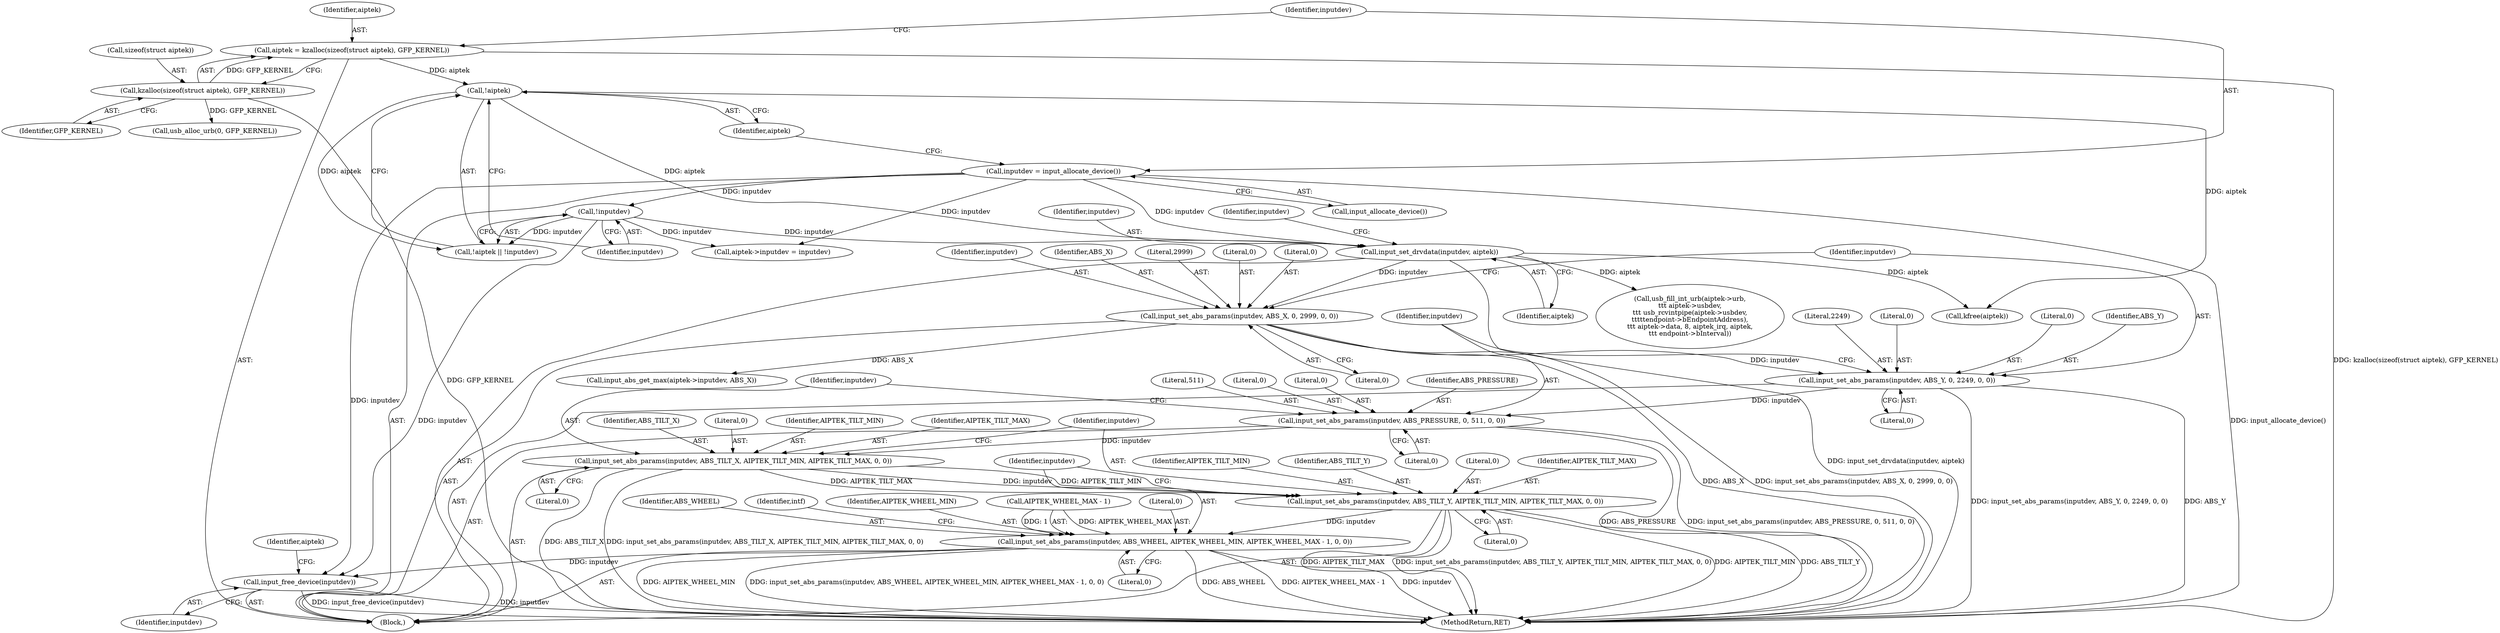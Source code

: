 digraph "0_linux_8e20cf2bce122ce9262d6034ee5d5b76fbb92f96@pointer" {
"1000529" [label="(Call,input_set_abs_params(inputdev, ABS_TILT_X, AIPTEK_TILT_MIN, AIPTEK_TILT_MAX, 0, 0))"];
"1000522" [label="(Call,input_set_abs_params(inputdev, ABS_PRESSURE, 0, 511, 0, 0))"];
"1000515" [label="(Call,input_set_abs_params(inputdev, ABS_Y, 0, 2249, 0, 0))"];
"1000508" [label="(Call,input_set_abs_params(inputdev, ABS_X, 0, 2999, 0, 0))"];
"1000405" [label="(Call,input_set_drvdata(inputdev, aiptek))"];
"1000154" [label="(Call,!inputdev)"];
"1000147" [label="(Call,inputdev = input_allocate_device())"];
"1000152" [label="(Call,!aiptek)"];
"1000141" [label="(Call,aiptek = kzalloc(sizeof(struct aiptek), GFP_KERNEL))"];
"1000143" [label="(Call,kzalloc(sizeof(struct aiptek), GFP_KERNEL))"];
"1000536" [label="(Call,input_set_abs_params(inputdev, ABS_TILT_Y, AIPTEK_TILT_MIN, AIPTEK_TILT_MAX, 0, 0))"];
"1000543" [label="(Call,input_set_abs_params(inputdev, ABS_WHEEL, AIPTEK_WHEEL_MIN, AIPTEK_WHEEL_MAX - 1, 0, 0))"];
"1000773" [label="(Call,input_free_device(inputdev))"];
"1000531" [label="(Identifier,ABS_TILT_X)"];
"1000514" [label="(Literal,0)"];
"1000154" [label="(Call,!inputdev)"];
"1000526" [label="(Literal,511)"];
"1000141" [label="(Call,aiptek = kzalloc(sizeof(struct aiptek), GFP_KERNEL))"];
"1000534" [label="(Literal,0)"];
"1000142" [label="(Identifier,aiptek)"];
"1000510" [label="(Identifier,ABS_X)"];
"1000779" [label="(MethodReturn,RET)"];
"1000516" [label="(Identifier,inputdev)"];
"1000537" [label="(Identifier,inputdev)"];
"1000153" [label="(Identifier,aiptek)"];
"1000539" [label="(Identifier,AIPTEK_TILT_MIN)"];
"1000528" [label="(Literal,0)"];
"1000545" [label="(Identifier,ABS_WHEEL)"];
"1000118" [label="(Block,)"];
"1000405" [label="(Call,input_set_drvdata(inputdev, aiptek))"];
"1000155" [label="(Identifier,inputdev)"];
"1000508" [label="(Call,input_set_abs_params(inputdev, ABS_X, 0, 2999, 0, 0))"];
"1000520" [label="(Literal,0)"];
"1000538" [label="(Identifier,ABS_TILT_Y)"];
"1000527" [label="(Literal,0)"];
"1000151" [label="(Call,!aiptek || !inputdev)"];
"1000558" [label="(Identifier,intf)"];
"1000541" [label="(Literal,0)"];
"1000147" [label="(Call,inputdev = input_allocate_device())"];
"1000525" [label="(Literal,0)"];
"1000512" [label="(Literal,2999)"];
"1000517" [label="(Identifier,ABS_Y)"];
"1000774" [label="(Identifier,inputdev)"];
"1000209" [label="(Call,aiptek->inputdev = inputdev)"];
"1000406" [label="(Identifier,inputdev)"];
"1000522" [label="(Call,input_set_abs_params(inputdev, ABS_PRESSURE, 0, 511, 0, 0))"];
"1000511" [label="(Literal,0)"];
"1000513" [label="(Literal,0)"];
"1000546" [label="(Identifier,AIPTEK_WHEEL_MIN)"];
"1000530" [label="(Identifier,inputdev)"];
"1000407" [label="(Identifier,aiptek)"];
"1000149" [label="(Call,input_allocate_device())"];
"1000532" [label="(Identifier,AIPTEK_TILT_MIN)"];
"1000523" [label="(Identifier,inputdev)"];
"1000193" [label="(Call,usb_alloc_urb(0, GFP_KERNEL))"];
"1000152" [label="(Call,!aiptek)"];
"1000542" [label="(Literal,0)"];
"1000547" [label="(Call,AIPTEK_WHEEL_MAX - 1)"];
"1000776" [label="(Identifier,aiptek)"];
"1000540" [label="(Identifier,AIPTEK_TILT_MAX)"];
"1000524" [label="(Identifier,ABS_PRESSURE)"];
"1000509" [label="(Identifier,inputdev)"];
"1000521" [label="(Literal,0)"];
"1000535" [label="(Literal,0)"];
"1000148" [label="(Identifier,inputdev)"];
"1000544" [label="(Identifier,inputdev)"];
"1000773" [label="(Call,input_free_device(inputdev))"];
"1000664" [label="(Call,input_abs_get_max(aiptek->inputdev, ABS_X))"];
"1000410" [label="(Identifier,inputdev)"];
"1000536" [label="(Call,input_set_abs_params(inputdev, ABS_TILT_Y, AIPTEK_TILT_MIN, AIPTEK_TILT_MAX, 0, 0))"];
"1000146" [label="(Identifier,GFP_KERNEL)"];
"1000599" [label="(Call,usb_fill_int_urb(aiptek->urb,\n\t\t\t aiptek->usbdev,\n\t\t\t usb_rcvintpipe(aiptek->usbdev,\n\t\t\t\t\tendpoint->bEndpointAddress),\n\t\t\t aiptek->data, 8, aiptek_irq, aiptek,\n\t\t\t endpoint->bInterval))"];
"1000143" [label="(Call,kzalloc(sizeof(struct aiptek), GFP_KERNEL))"];
"1000543" [label="(Call,input_set_abs_params(inputdev, ABS_WHEEL, AIPTEK_WHEEL_MIN, AIPTEK_WHEEL_MAX - 1, 0, 0))"];
"1000551" [label="(Literal,0)"];
"1000519" [label="(Literal,2249)"];
"1000515" [label="(Call,input_set_abs_params(inputdev, ABS_Y, 0, 2249, 0, 0))"];
"1000550" [label="(Literal,0)"];
"1000775" [label="(Call,kfree(aiptek))"];
"1000529" [label="(Call,input_set_abs_params(inputdev, ABS_TILT_X, AIPTEK_TILT_MIN, AIPTEK_TILT_MAX, 0, 0))"];
"1000533" [label="(Identifier,AIPTEK_TILT_MAX)"];
"1000518" [label="(Literal,0)"];
"1000144" [label="(Call,sizeof(struct aiptek))"];
"1000529" -> "1000118"  [label="AST: "];
"1000529" -> "1000535"  [label="CFG: "];
"1000530" -> "1000529"  [label="AST: "];
"1000531" -> "1000529"  [label="AST: "];
"1000532" -> "1000529"  [label="AST: "];
"1000533" -> "1000529"  [label="AST: "];
"1000534" -> "1000529"  [label="AST: "];
"1000535" -> "1000529"  [label="AST: "];
"1000537" -> "1000529"  [label="CFG: "];
"1000529" -> "1000779"  [label="DDG: ABS_TILT_X"];
"1000529" -> "1000779"  [label="DDG: input_set_abs_params(inputdev, ABS_TILT_X, AIPTEK_TILT_MIN, AIPTEK_TILT_MAX, 0, 0)"];
"1000522" -> "1000529"  [label="DDG: inputdev"];
"1000529" -> "1000536"  [label="DDG: inputdev"];
"1000529" -> "1000536"  [label="DDG: AIPTEK_TILT_MIN"];
"1000529" -> "1000536"  [label="DDG: AIPTEK_TILT_MAX"];
"1000522" -> "1000118"  [label="AST: "];
"1000522" -> "1000528"  [label="CFG: "];
"1000523" -> "1000522"  [label="AST: "];
"1000524" -> "1000522"  [label="AST: "];
"1000525" -> "1000522"  [label="AST: "];
"1000526" -> "1000522"  [label="AST: "];
"1000527" -> "1000522"  [label="AST: "];
"1000528" -> "1000522"  [label="AST: "];
"1000530" -> "1000522"  [label="CFG: "];
"1000522" -> "1000779"  [label="DDG: ABS_PRESSURE"];
"1000522" -> "1000779"  [label="DDG: input_set_abs_params(inputdev, ABS_PRESSURE, 0, 511, 0, 0)"];
"1000515" -> "1000522"  [label="DDG: inputdev"];
"1000515" -> "1000118"  [label="AST: "];
"1000515" -> "1000521"  [label="CFG: "];
"1000516" -> "1000515"  [label="AST: "];
"1000517" -> "1000515"  [label="AST: "];
"1000518" -> "1000515"  [label="AST: "];
"1000519" -> "1000515"  [label="AST: "];
"1000520" -> "1000515"  [label="AST: "];
"1000521" -> "1000515"  [label="AST: "];
"1000523" -> "1000515"  [label="CFG: "];
"1000515" -> "1000779"  [label="DDG: input_set_abs_params(inputdev, ABS_Y, 0, 2249, 0, 0)"];
"1000515" -> "1000779"  [label="DDG: ABS_Y"];
"1000508" -> "1000515"  [label="DDG: inputdev"];
"1000508" -> "1000118"  [label="AST: "];
"1000508" -> "1000514"  [label="CFG: "];
"1000509" -> "1000508"  [label="AST: "];
"1000510" -> "1000508"  [label="AST: "];
"1000511" -> "1000508"  [label="AST: "];
"1000512" -> "1000508"  [label="AST: "];
"1000513" -> "1000508"  [label="AST: "];
"1000514" -> "1000508"  [label="AST: "];
"1000516" -> "1000508"  [label="CFG: "];
"1000508" -> "1000779"  [label="DDG: ABS_X"];
"1000508" -> "1000779"  [label="DDG: input_set_abs_params(inputdev, ABS_X, 0, 2999, 0, 0)"];
"1000405" -> "1000508"  [label="DDG: inputdev"];
"1000508" -> "1000664"  [label="DDG: ABS_X"];
"1000405" -> "1000118"  [label="AST: "];
"1000405" -> "1000407"  [label="CFG: "];
"1000406" -> "1000405"  [label="AST: "];
"1000407" -> "1000405"  [label="AST: "];
"1000410" -> "1000405"  [label="CFG: "];
"1000405" -> "1000779"  [label="DDG: input_set_drvdata(inputdev, aiptek)"];
"1000154" -> "1000405"  [label="DDG: inputdev"];
"1000147" -> "1000405"  [label="DDG: inputdev"];
"1000152" -> "1000405"  [label="DDG: aiptek"];
"1000405" -> "1000599"  [label="DDG: aiptek"];
"1000405" -> "1000775"  [label="DDG: aiptek"];
"1000154" -> "1000151"  [label="AST: "];
"1000154" -> "1000155"  [label="CFG: "];
"1000155" -> "1000154"  [label="AST: "];
"1000151" -> "1000154"  [label="CFG: "];
"1000154" -> "1000151"  [label="DDG: inputdev"];
"1000147" -> "1000154"  [label="DDG: inputdev"];
"1000154" -> "1000209"  [label="DDG: inputdev"];
"1000154" -> "1000773"  [label="DDG: inputdev"];
"1000147" -> "1000118"  [label="AST: "];
"1000147" -> "1000149"  [label="CFG: "];
"1000148" -> "1000147"  [label="AST: "];
"1000149" -> "1000147"  [label="AST: "];
"1000153" -> "1000147"  [label="CFG: "];
"1000147" -> "1000779"  [label="DDG: input_allocate_device()"];
"1000147" -> "1000209"  [label="DDG: inputdev"];
"1000147" -> "1000773"  [label="DDG: inputdev"];
"1000152" -> "1000151"  [label="AST: "];
"1000152" -> "1000153"  [label="CFG: "];
"1000153" -> "1000152"  [label="AST: "];
"1000155" -> "1000152"  [label="CFG: "];
"1000151" -> "1000152"  [label="CFG: "];
"1000152" -> "1000151"  [label="DDG: aiptek"];
"1000141" -> "1000152"  [label="DDG: aiptek"];
"1000152" -> "1000775"  [label="DDG: aiptek"];
"1000141" -> "1000118"  [label="AST: "];
"1000141" -> "1000143"  [label="CFG: "];
"1000142" -> "1000141"  [label="AST: "];
"1000143" -> "1000141"  [label="AST: "];
"1000148" -> "1000141"  [label="CFG: "];
"1000141" -> "1000779"  [label="DDG: kzalloc(sizeof(struct aiptek), GFP_KERNEL)"];
"1000143" -> "1000141"  [label="DDG: GFP_KERNEL"];
"1000143" -> "1000146"  [label="CFG: "];
"1000144" -> "1000143"  [label="AST: "];
"1000146" -> "1000143"  [label="AST: "];
"1000143" -> "1000779"  [label="DDG: GFP_KERNEL"];
"1000143" -> "1000193"  [label="DDG: GFP_KERNEL"];
"1000536" -> "1000118"  [label="AST: "];
"1000536" -> "1000542"  [label="CFG: "];
"1000537" -> "1000536"  [label="AST: "];
"1000538" -> "1000536"  [label="AST: "];
"1000539" -> "1000536"  [label="AST: "];
"1000540" -> "1000536"  [label="AST: "];
"1000541" -> "1000536"  [label="AST: "];
"1000542" -> "1000536"  [label="AST: "];
"1000544" -> "1000536"  [label="CFG: "];
"1000536" -> "1000779"  [label="DDG: AIPTEK_TILT_MAX"];
"1000536" -> "1000779"  [label="DDG: input_set_abs_params(inputdev, ABS_TILT_Y, AIPTEK_TILT_MIN, AIPTEK_TILT_MAX, 0, 0)"];
"1000536" -> "1000779"  [label="DDG: AIPTEK_TILT_MIN"];
"1000536" -> "1000779"  [label="DDG: ABS_TILT_Y"];
"1000536" -> "1000543"  [label="DDG: inputdev"];
"1000543" -> "1000118"  [label="AST: "];
"1000543" -> "1000551"  [label="CFG: "];
"1000544" -> "1000543"  [label="AST: "];
"1000545" -> "1000543"  [label="AST: "];
"1000546" -> "1000543"  [label="AST: "];
"1000547" -> "1000543"  [label="AST: "];
"1000550" -> "1000543"  [label="AST: "];
"1000551" -> "1000543"  [label="AST: "];
"1000558" -> "1000543"  [label="CFG: "];
"1000543" -> "1000779"  [label="DDG: AIPTEK_WHEEL_MIN"];
"1000543" -> "1000779"  [label="DDG: input_set_abs_params(inputdev, ABS_WHEEL, AIPTEK_WHEEL_MIN, AIPTEK_WHEEL_MAX - 1, 0, 0)"];
"1000543" -> "1000779"  [label="DDG: ABS_WHEEL"];
"1000543" -> "1000779"  [label="DDG: AIPTEK_WHEEL_MAX - 1"];
"1000543" -> "1000779"  [label="DDG: inputdev"];
"1000547" -> "1000543"  [label="DDG: AIPTEK_WHEEL_MAX"];
"1000547" -> "1000543"  [label="DDG: 1"];
"1000543" -> "1000773"  [label="DDG: inputdev"];
"1000773" -> "1000118"  [label="AST: "];
"1000773" -> "1000774"  [label="CFG: "];
"1000774" -> "1000773"  [label="AST: "];
"1000776" -> "1000773"  [label="CFG: "];
"1000773" -> "1000779"  [label="DDG: input_free_device(inputdev)"];
"1000773" -> "1000779"  [label="DDG: inputdev"];
}

